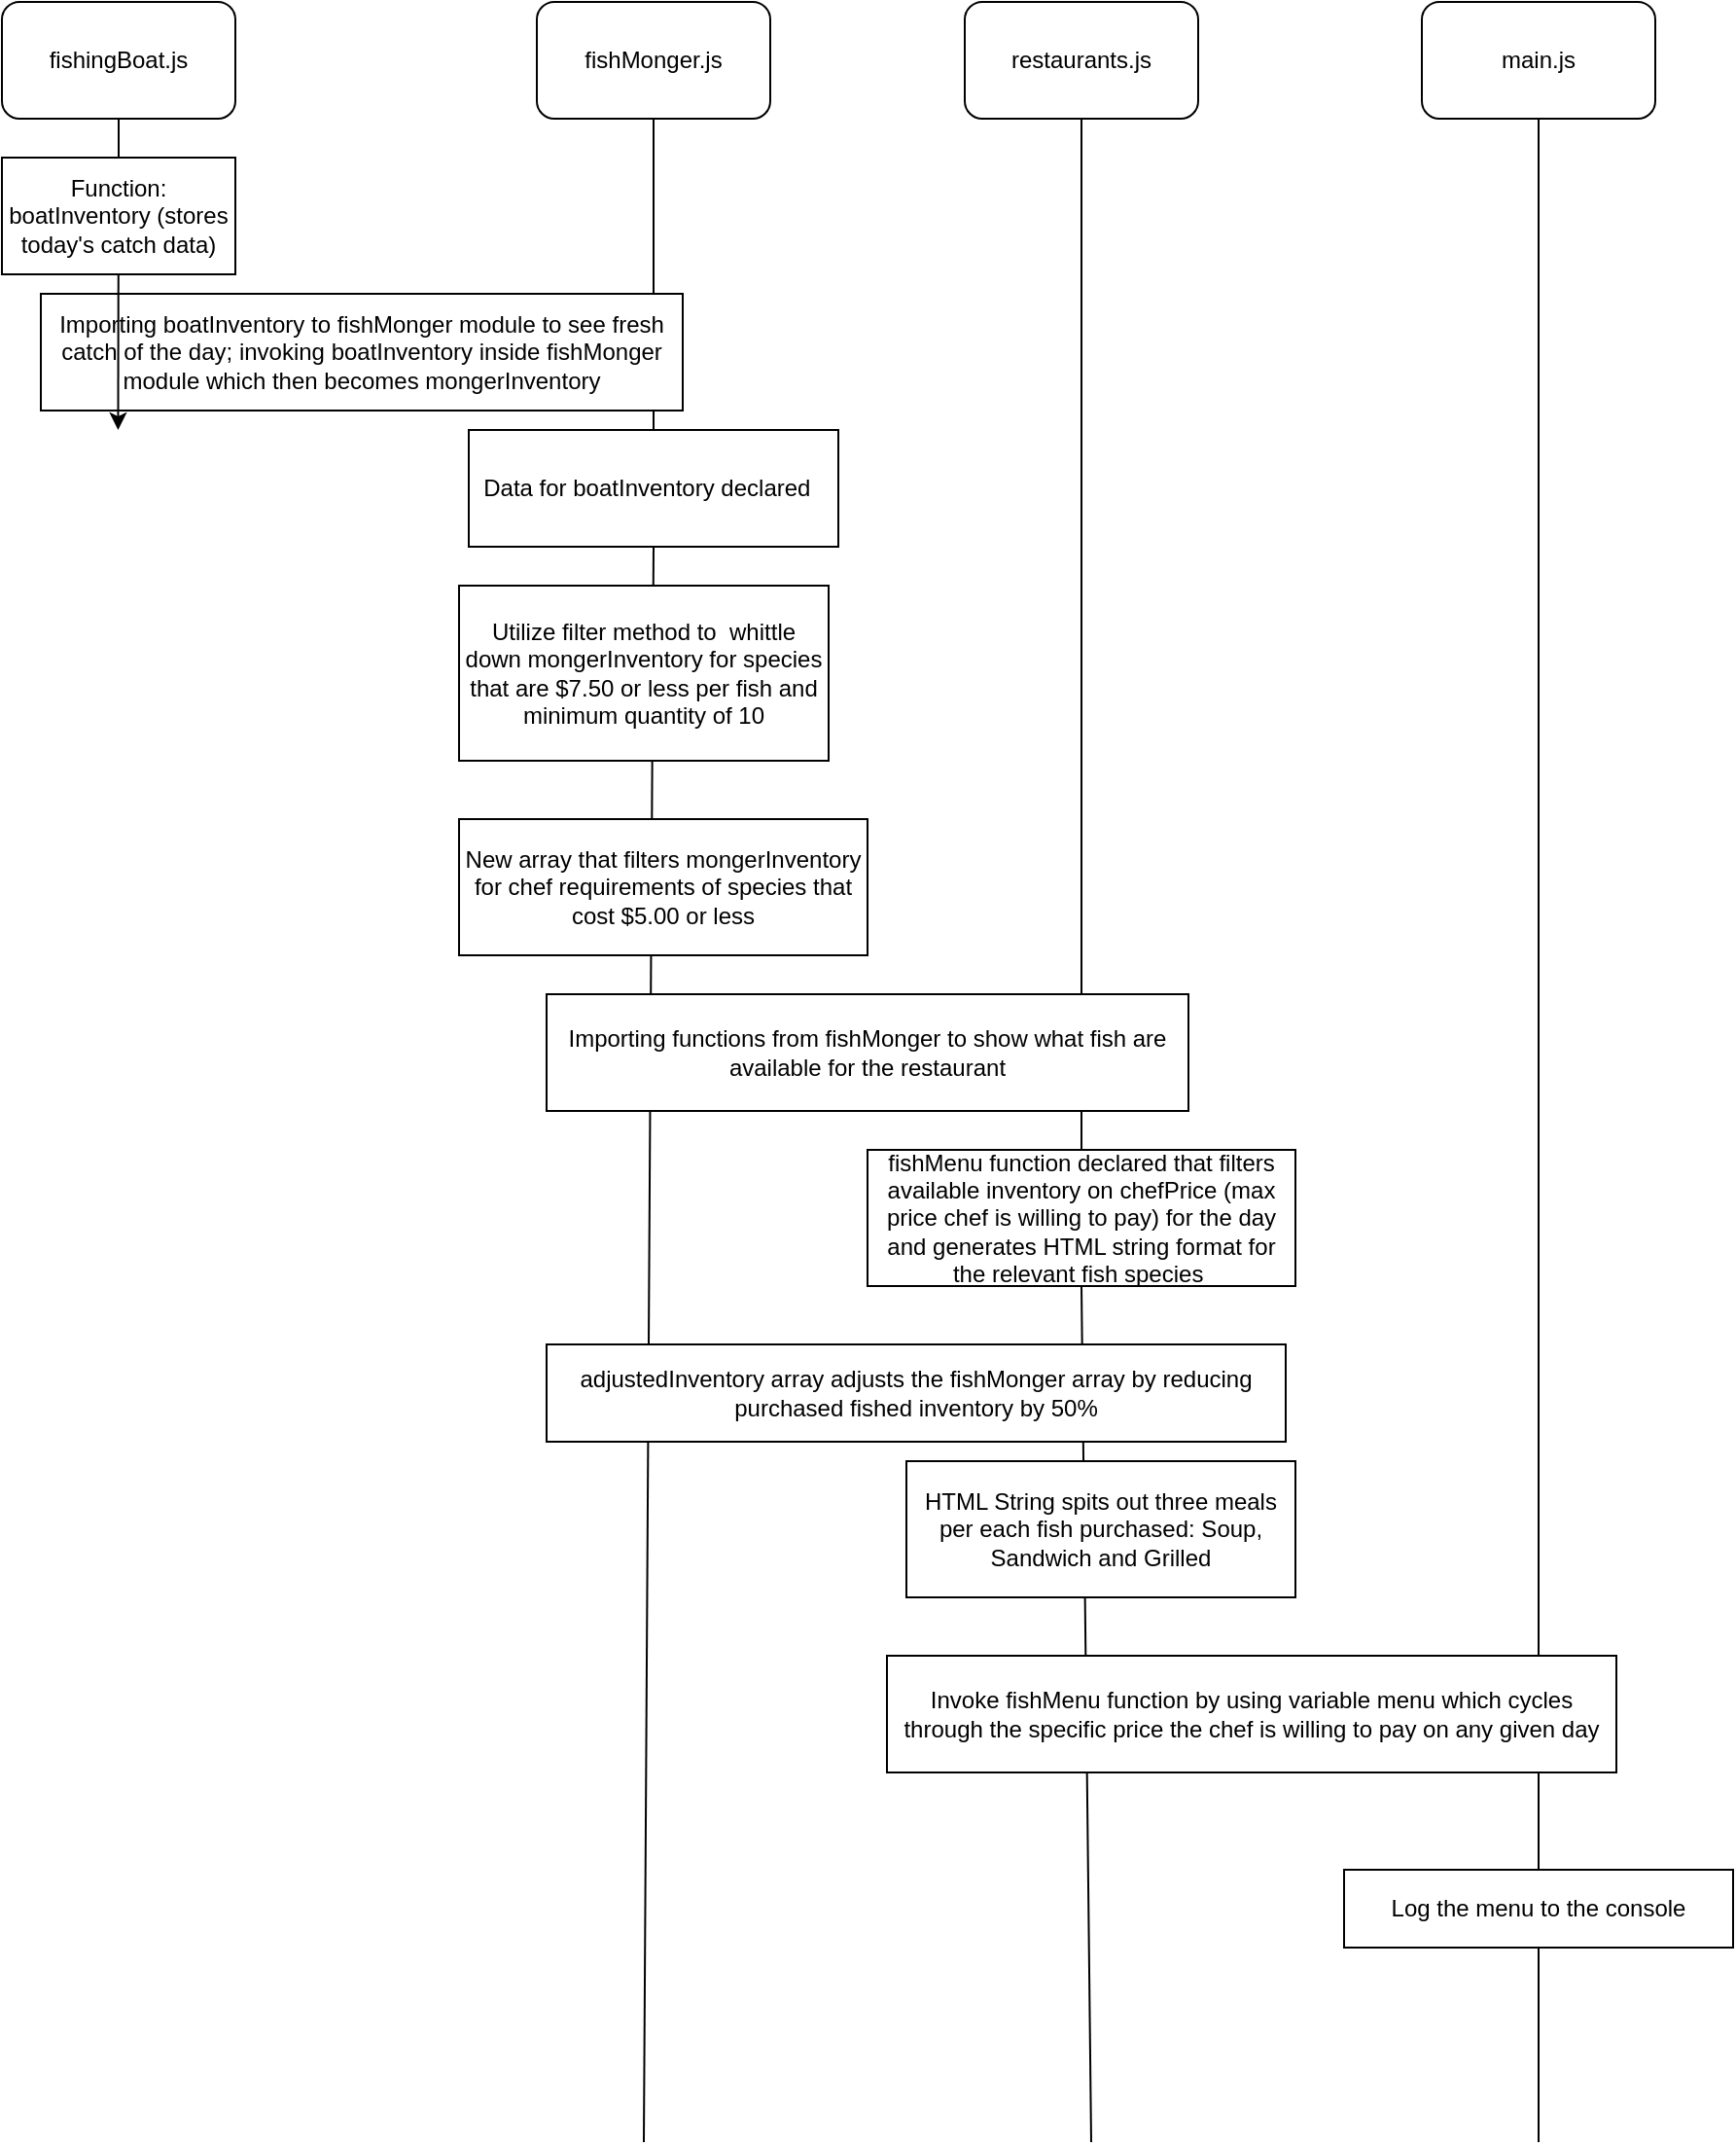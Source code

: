 <mxfile>
    <diagram id="kx94xnnVDxrLB1qEOXhi" name="Page-1">
        <mxGraphModel dx="913" dy="607" grid="1" gridSize="10" guides="1" tooltips="1" connect="1" arrows="1" fold="1" page="1" pageScale="1" pageWidth="850" pageHeight="1100" math="0" shadow="0">
            <root>
                <mxCell id="0"/>
                <mxCell id="1" parent="0"/>
                <mxCell id="2" value="restaurants.js" style="rounded=1;whiteSpace=wrap;html=1;" parent="1" vertex="1">
                    <mxGeometry x="495" width="120" height="60" as="geometry"/>
                </mxCell>
                <mxCell id="3" value="main.js" style="rounded=1;whiteSpace=wrap;html=1;" vertex="1" parent="1">
                    <mxGeometry x="730" width="120" height="60" as="geometry"/>
                </mxCell>
                <mxCell id="4" value="fishMonger.js" style="rounded=1;whiteSpace=wrap;html=1;" vertex="1" parent="1">
                    <mxGeometry x="275" width="120" height="60" as="geometry"/>
                </mxCell>
                <mxCell id="5" value="fishingBoat.js" style="rounded=1;whiteSpace=wrap;html=1;" vertex="1" parent="1">
                    <mxGeometry width="120" height="60" as="geometry"/>
                </mxCell>
                <mxCell id="kh3x4NsYM88FwzxjbkFt-5" value="" style="endArrow=none;html=1;entryX=0.5;entryY=1;entryDx=0;entryDy=0;startArrow=none;" edge="1" parent="1" source="kh3x4NsYM88FwzxjbkFt-10" target="4">
                    <mxGeometry width="50" height="50" relative="1" as="geometry">
                        <mxPoint x="330" y="610" as="sourcePoint"/>
                        <mxPoint x="450" y="290" as="targetPoint"/>
                    </mxGeometry>
                </mxCell>
                <mxCell id="kh3x4NsYM88FwzxjbkFt-6" value="" style="endArrow=none;html=1;exitX=0.5;exitY=1;exitDx=0;exitDy=0;startArrow=none;" edge="1" parent="1" source="GldxpuCWrGAufhGPYjKz-11">
                    <mxGeometry width="50" height="50" relative="1" as="geometry">
                        <mxPoint x="400" y="340" as="sourcePoint"/>
                        <mxPoint x="560" y="1100" as="targetPoint"/>
                    </mxGeometry>
                </mxCell>
                <mxCell id="kh3x4NsYM88FwzxjbkFt-7" value="" style="endArrow=none;html=1;entryX=0.5;entryY=1;entryDx=0;entryDy=0;startArrow=none;" edge="1" parent="1" source="GldxpuCWrGAufhGPYjKz-5" target="5">
                    <mxGeometry width="50" height="50" relative="1" as="geometry">
                        <mxPoint x="70" y="1020" as="sourcePoint"/>
                        <mxPoint x="450" y="290" as="targetPoint"/>
                    </mxGeometry>
                </mxCell>
                <mxCell id="kh3x4NsYM88FwzxjbkFt-8" value="" style="endArrow=none;html=1;exitX=0.5;exitY=1;exitDx=0;exitDy=0;startArrow=none;" edge="1" parent="1" source="GldxpuCWrGAufhGPYjKz-16">
                    <mxGeometry width="50" height="50" relative="1" as="geometry">
                        <mxPoint x="400" y="340" as="sourcePoint"/>
                        <mxPoint x="790" y="1100" as="targetPoint"/>
                    </mxGeometry>
                </mxCell>
                <mxCell id="kh3x4NsYM88FwzxjbkFt-11" value="" style="endArrow=none;html=1;entryX=0.5;entryY=1;entryDx=0;entryDy=0;" edge="1" parent="1" target="kh3x4NsYM88FwzxjbkFt-10">
                    <mxGeometry width="50" height="50" relative="1" as="geometry">
                        <mxPoint x="330" y="1100" as="sourcePoint"/>
                        <mxPoint x="330" y="70" as="targetPoint"/>
                    </mxGeometry>
                </mxCell>
                <mxCell id="kh3x4NsYM88FwzxjbkFt-10" value="Data for boatInventory declared&amp;nbsp;&amp;nbsp;" style="rounded=0;whiteSpace=wrap;html=1;" vertex="1" parent="1">
                    <mxGeometry x="240" y="220" width="190" height="60" as="geometry"/>
                </mxCell>
                <mxCell id="GldxpuCWrGAufhGPYjKz-8" value="Utilize filter method to&amp;nbsp; whittle down mongerInventory for species that are $7.50 or less per fish and minimum quantity of 10" style="rounded=0;whiteSpace=wrap;html=1;direction=south;" vertex="1" parent="1">
                    <mxGeometry x="235" y="300" width="190" height="90" as="geometry"/>
                </mxCell>
                <mxCell id="GldxpuCWrGAufhGPYjKz-6" value="Importing boatInventory to fishMonger module to see fresh catch of the day; invoking boatInventory inside fishMonger module which then becomes mongerInventory" style="rounded=0;whiteSpace=wrap;html=1;" vertex="1" parent="1">
                    <mxGeometry x="20" y="150" width="330" height="60" as="geometry"/>
                </mxCell>
                <mxCell id="GldxpuCWrGAufhGPYjKz-9" value="New array that filters mongerInventory for chef requirements of species that cost $5.00 or less" style="rounded=0;whiteSpace=wrap;html=1;" vertex="1" parent="1">
                    <mxGeometry x="235" y="420" width="210" height="70" as="geometry"/>
                </mxCell>
                <mxCell id="GldxpuCWrGAufhGPYjKz-12" value="" style="endArrow=none;html=1;exitX=0.5;exitY=1;exitDx=0;exitDy=0;" edge="1" parent="1" source="2" target="GldxpuCWrGAufhGPYjKz-11">
                    <mxGeometry width="50" height="50" relative="1" as="geometry">
                        <mxPoint x="560" y="70" as="sourcePoint"/>
                        <mxPoint x="560" y="970" as="targetPoint"/>
                    </mxGeometry>
                </mxCell>
                <mxCell id="GldxpuCWrGAufhGPYjKz-10" value="Importing functions from fishMonger to show what fish are available for the restaurant" style="rounded=0;whiteSpace=wrap;html=1;" vertex="1" parent="1">
                    <mxGeometry x="280" y="510" width="330" height="60" as="geometry"/>
                </mxCell>
                <mxCell id="GldxpuCWrGAufhGPYjKz-11" value="fishMenu function declared that filters available inventory on chefPrice (max price chef is willing to pay) for the day and generates HTML string format for the relevant fish species&amp;nbsp;" style="rounded=0;whiteSpace=wrap;html=1;" vertex="1" parent="1">
                    <mxGeometry x="445" y="590" width="220" height="70" as="geometry"/>
                </mxCell>
                <mxCell id="GldxpuCWrGAufhGPYjKz-19" style="edgeStyle=none;html=1;exitX=0.5;exitY=0;exitDx=0;exitDy=0;" edge="1" parent="1" source="GldxpuCWrGAufhGPYjKz-5">
                    <mxGeometry relative="1" as="geometry">
                        <mxPoint x="59.714" y="220" as="targetPoint"/>
                    </mxGeometry>
                </mxCell>
                <mxCell id="GldxpuCWrGAufhGPYjKz-5" value="Function: boatInventory (stores today's catch data)" style="rounded=0;whiteSpace=wrap;html=1;" vertex="1" parent="1">
                    <mxGeometry y="80" width="120" height="60" as="geometry"/>
                </mxCell>
                <mxCell id="GldxpuCWrGAufhGPYjKz-13" value="adjustedInventory array adjusts the fishMonger array by reducing purchased fished inventory by 50%" style="rounded=0;whiteSpace=wrap;html=1;" vertex="1" parent="1">
                    <mxGeometry x="280" y="690" width="380" height="50" as="geometry"/>
                </mxCell>
                <mxCell id="GldxpuCWrGAufhGPYjKz-14" value="HTML String spits out three meals per each fish purchased: Soup, Sandwich and Grilled" style="rounded=0;whiteSpace=wrap;html=1;" vertex="1" parent="1">
                    <mxGeometry x="465" y="750" width="200" height="70" as="geometry"/>
                </mxCell>
                <mxCell id="kh3x4NsYM88FwzxjbkFt-16" value="" style="endArrow=none;html=1;exitX=0.5;exitY=1;exitDx=0;exitDy=0;" edge="1" parent="1" source="3" target="GldxpuCWrGAufhGPYjKz-16">
                    <mxGeometry width="50" height="50" relative="1" as="geometry">
                        <mxPoint x="790" y="60" as="sourcePoint"/>
                        <mxPoint x="790" y="1090" as="targetPoint"/>
                    </mxGeometry>
                </mxCell>
                <mxCell id="GldxpuCWrGAufhGPYjKz-15" value="Invoke fishMenu function by using variable menu which cycles through the specific price the chef is willing to pay on any given day" style="rounded=0;whiteSpace=wrap;html=1;" vertex="1" parent="1">
                    <mxGeometry x="455" y="850" width="375" height="60" as="geometry"/>
                </mxCell>
                <mxCell id="GldxpuCWrGAufhGPYjKz-16" value="Log the menu to the console" style="rounded=0;whiteSpace=wrap;html=1;" vertex="1" parent="1">
                    <mxGeometry x="690" y="960" width="200" height="40" as="geometry"/>
                </mxCell>
            </root>
        </mxGraphModel>
    </diagram>
</mxfile>